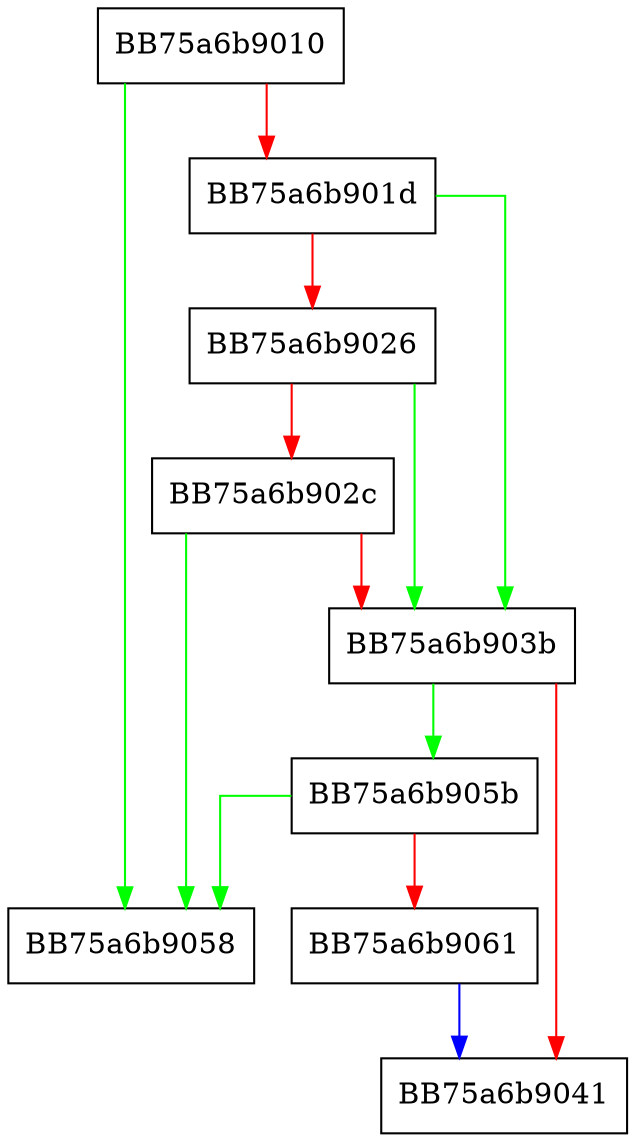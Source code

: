 digraph match_wild {
  node [shape="box"];
  graph [splines=ortho];
  BB75a6b9010 -> BB75a6b9058 [color="green"];
  BB75a6b9010 -> BB75a6b901d [color="red"];
  BB75a6b901d -> BB75a6b903b [color="green"];
  BB75a6b901d -> BB75a6b9026 [color="red"];
  BB75a6b9026 -> BB75a6b903b [color="green"];
  BB75a6b9026 -> BB75a6b902c [color="red"];
  BB75a6b902c -> BB75a6b9058 [color="green"];
  BB75a6b902c -> BB75a6b903b [color="red"];
  BB75a6b903b -> BB75a6b905b [color="green"];
  BB75a6b903b -> BB75a6b9041 [color="red"];
  BB75a6b905b -> BB75a6b9058 [color="green"];
  BB75a6b905b -> BB75a6b9061 [color="red"];
  BB75a6b9061 -> BB75a6b9041 [color="blue"];
}